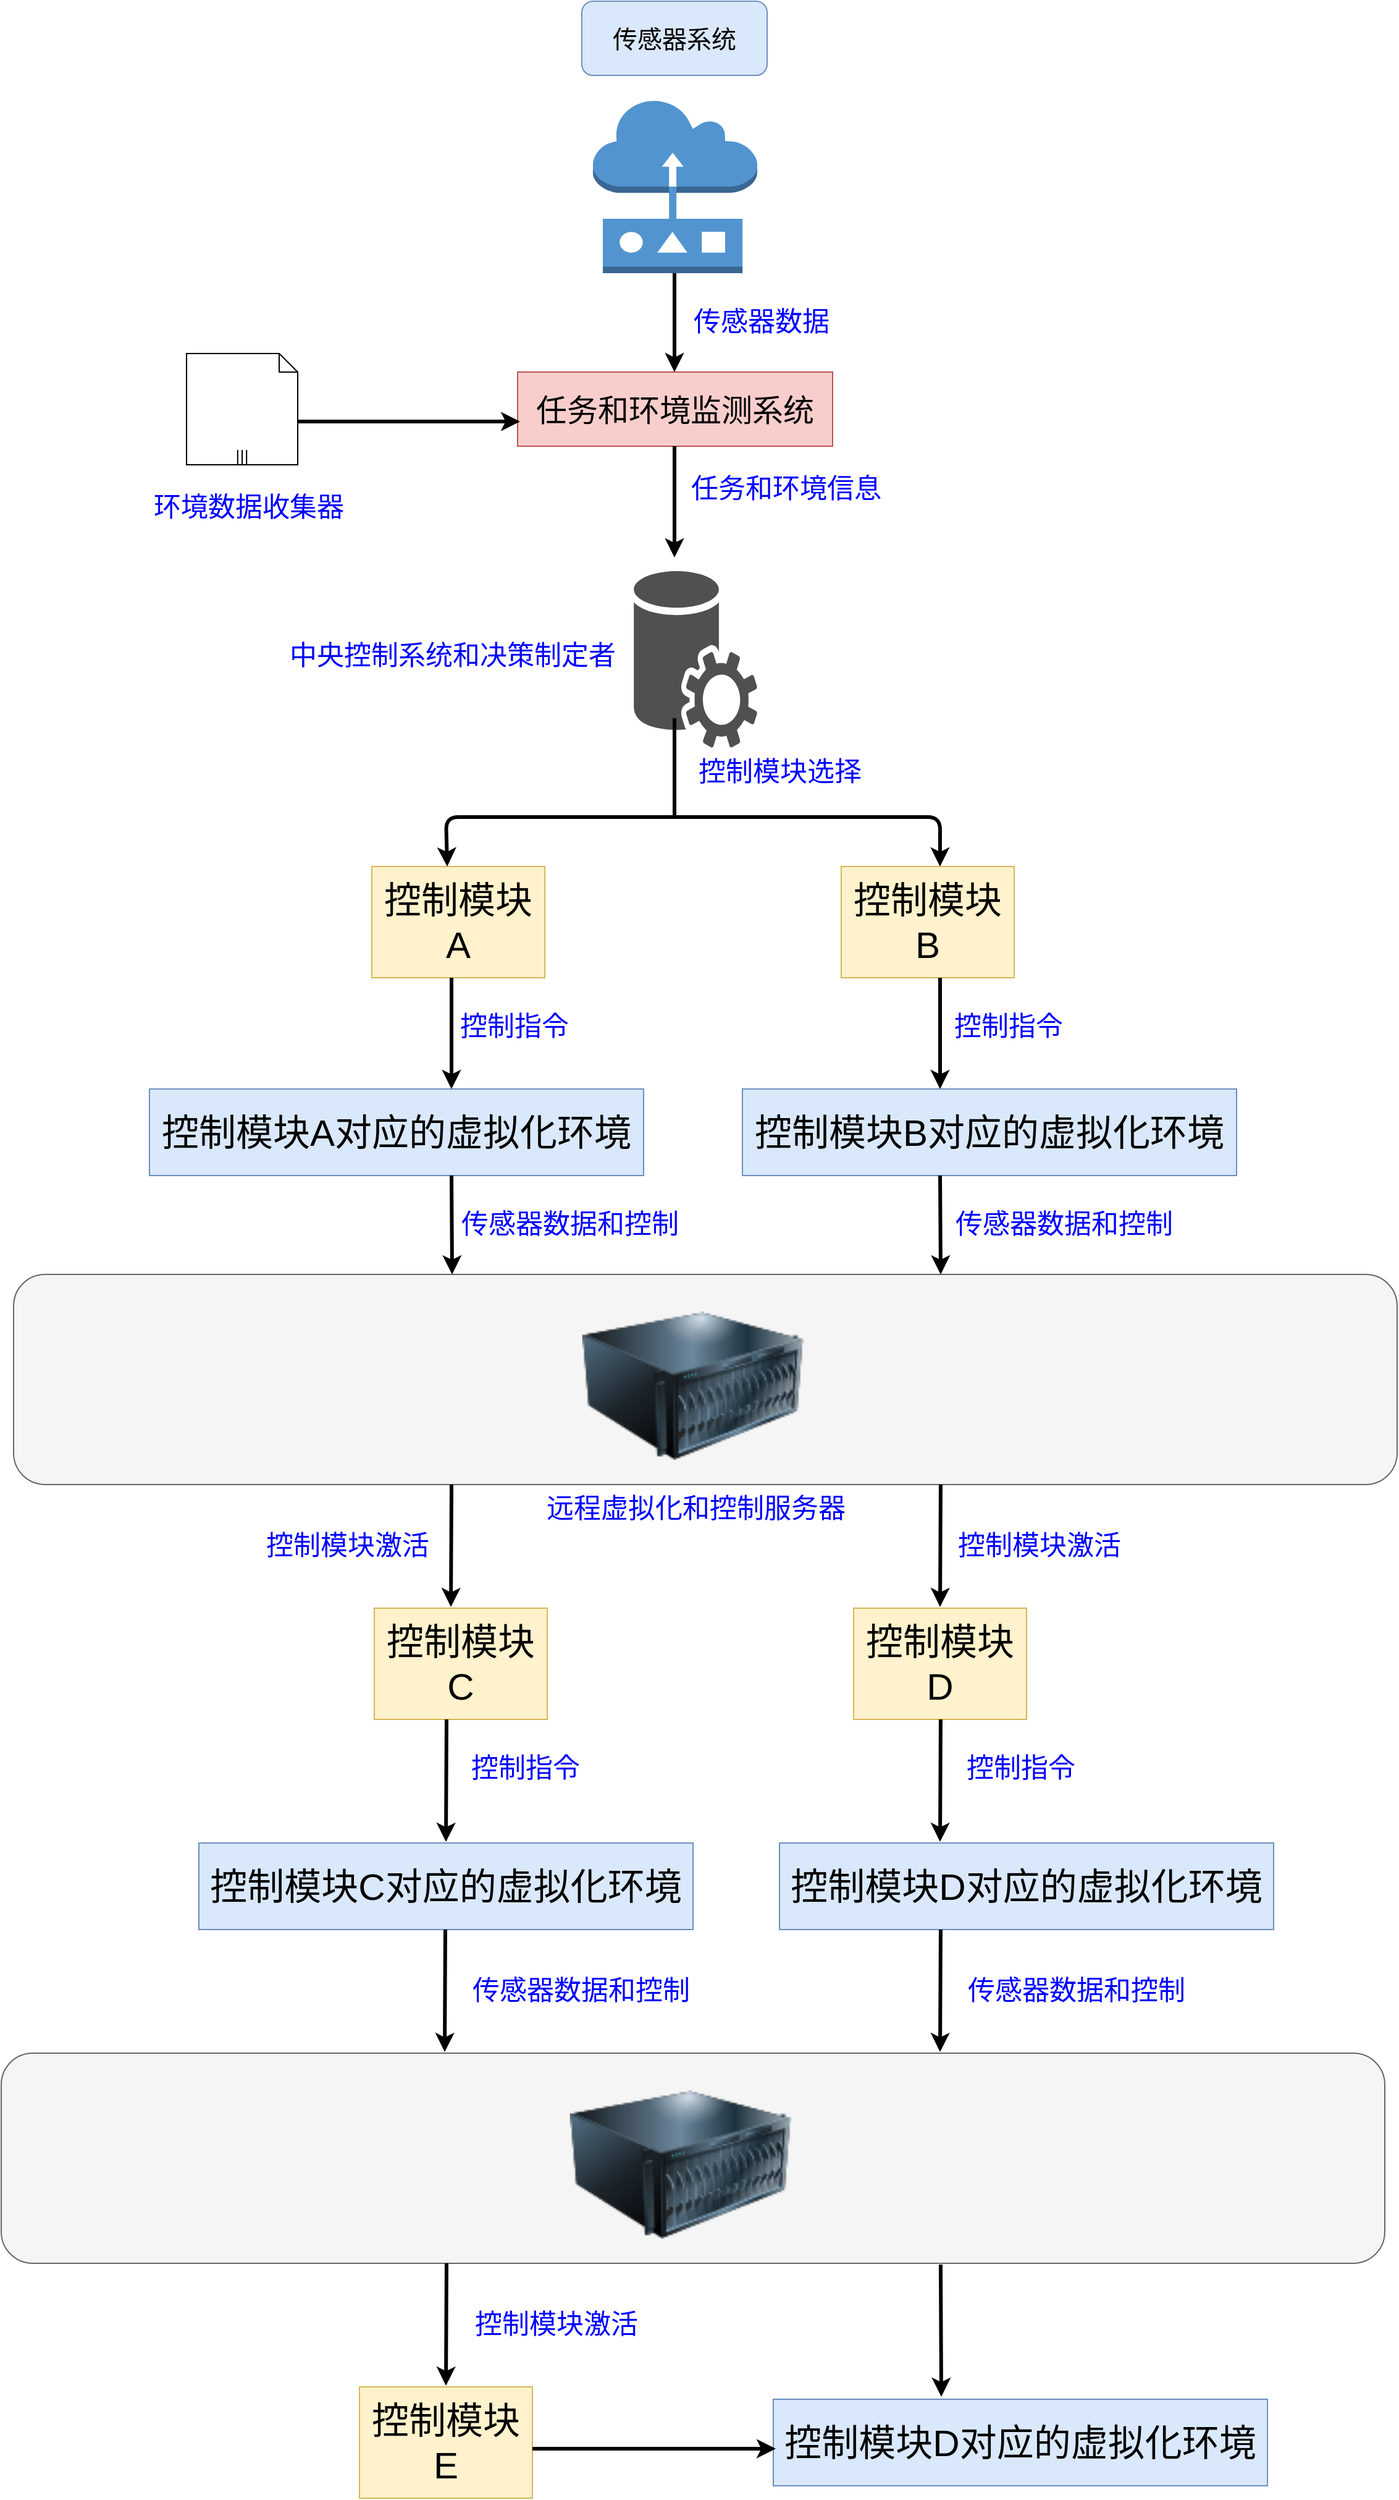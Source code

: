 <mxfile>
    <diagram id="MA2Ll-FECohXOyb0omUf" name="第 1 页">
        <mxGraphModel dx="2236" dy="784" grid="1" gridSize="10" guides="1" tooltips="1" connect="1" arrows="1" fold="1" page="1" pageScale="1" pageWidth="850" pageHeight="1100" math="0" shadow="0">
            <root>
                <mxCell id="0"/>
                <mxCell id="1" parent="0"/>
                <mxCell id="2" value="" style="outlineConnect=0;dashed=0;verticalLabelPosition=bottom;verticalAlign=top;align=center;html=1;shape=mxgraph.aws3.sensor;fillColor=#5294CF;gradientColor=none;" vertex="1" parent="1">
                    <mxGeometry x="359" y="100" width="133" height="140" as="geometry"/>
                </mxCell>
                <mxCell id="3" value="传感器系统" style="rounded=1;whiteSpace=wrap;html=1;shadow=0;glass=0;labelBackgroundColor=none;labelBorderColor=none;sketch=0;fontSize=20;fillColor=#dae8fc;strokeColor=#6c8ebf;" vertex="1" parent="1">
                    <mxGeometry x="350" y="20" width="150" height="60" as="geometry"/>
                </mxCell>
                <mxCell id="4" value="&lt;span style=&quot;font-size: 25px;&quot;&gt;任务和环境监测系统&lt;/span&gt;" style="rounded=0;whiteSpace=wrap;html=1;fillColor=#f8cecc;strokeColor=#b85450;" vertex="1" parent="1">
                    <mxGeometry x="298" y="320" width="255" height="60" as="geometry"/>
                </mxCell>
                <mxCell id="5" value="" style="shape=mxgraph.bpmn.data;labelPosition=center;verticalLabelPosition=bottom;align=center;verticalAlign=top;whiteSpace=wrap;size=15;html=1;bpmnTransferType=none;isCollection=1;" vertex="1" parent="1">
                    <mxGeometry x="30" y="305" width="90" height="90" as="geometry"/>
                </mxCell>
                <mxCell id="6" value="&lt;font color=&quot;#0000ff&quot; style=&quot;font-size: 22px;&quot;&gt;环境数据收集器&lt;br&gt;&lt;/font&gt;" style="text;html=1;align=center;verticalAlign=middle;resizable=0;points=[];autosize=1;strokeColor=none;fillColor=none;rotation=0;" vertex="1" parent="1">
                    <mxGeometry x="-10" y="410" width="180" height="40" as="geometry"/>
                </mxCell>
                <mxCell id="7" value="" style="sketch=0;pointerEvents=1;shadow=0;dashed=0;html=1;strokeColor=none;fillColor=#505050;labelPosition=center;verticalLabelPosition=bottom;verticalAlign=top;outlineConnect=0;align=center;shape=mxgraph.office.services.central_management_service;" vertex="1" parent="1">
                    <mxGeometry x="392" y="480" width="100" height="144" as="geometry"/>
                </mxCell>
                <mxCell id="8" value="&lt;font color=&quot;#0000ff&quot; style=&quot;font-size: 22px;&quot;&gt;中央控制系统和决策制定者&lt;br&gt;&lt;/font&gt;" style="text;html=1;align=center;verticalAlign=middle;resizable=0;points=[];autosize=1;strokeColor=none;fillColor=none;rotation=0;" vertex="1" parent="1">
                    <mxGeometry x="100" y="530" width="290" height="40" as="geometry"/>
                </mxCell>
                <mxCell id="9" value="&lt;font style=&quot;font-size: 30px;&quot;&gt;控制模块A&lt;br&gt;&lt;/font&gt;" style="rounded=0;whiteSpace=wrap;html=1;fillColor=#fff2cc;strokeColor=#d6b656;" vertex="1" parent="1">
                    <mxGeometry x="180" y="720" width="140" height="90" as="geometry"/>
                </mxCell>
                <mxCell id="10" value="&lt;font style=&quot;font-size: 30px;&quot;&gt;控制模块B&lt;br&gt;&lt;/font&gt;" style="rounded=0;whiteSpace=wrap;html=1;fillColor=#fff2cc;strokeColor=#d6b656;" vertex="1" parent="1">
                    <mxGeometry x="560" y="720" width="140" height="90" as="geometry"/>
                </mxCell>
                <mxCell id="11" value="&lt;font style=&quot;font-size: 30px;&quot;&gt;控制模块A对应的虚拟化环境&lt;br&gt;&lt;/font&gt;" style="rounded=0;whiteSpace=wrap;html=1;fillColor=#dae8fc;strokeColor=#6c8ebf;" vertex="1" parent="1">
                    <mxGeometry y="900" width="400" height="70" as="geometry"/>
                </mxCell>
                <mxCell id="15" value="&lt;font color=&quot;#0000ff&quot; style=&quot;font-size: 22px;&quot;&gt;远程虚拟化和控制服务器&lt;br&gt;&lt;/font&gt;" style="text;html=1;align=center;verticalAlign=middle;resizable=0;points=[];autosize=1;strokeColor=none;fillColor=none;rotation=0;" vertex="1" parent="1">
                    <mxGeometry x="307" y="1220" width="270" height="40" as="geometry"/>
                </mxCell>
                <mxCell id="16" value="&lt;font style=&quot;font-size: 30px;&quot;&gt;控制模块C&lt;br&gt;&lt;/font&gt;" style="rounded=0;whiteSpace=wrap;html=1;fillColor=#fff2cc;strokeColor=#d6b656;" vertex="1" parent="1">
                    <mxGeometry x="182" y="1320" width="140" height="90" as="geometry"/>
                </mxCell>
                <mxCell id="17" value="&lt;font style=&quot;font-size: 30px;&quot;&gt;控制模块D&lt;br&gt;&lt;/font&gt;" style="rounded=0;whiteSpace=wrap;html=1;fillColor=#fff2cc;strokeColor=#d6b656;" vertex="1" parent="1">
                    <mxGeometry x="570" y="1320" width="140" height="90" as="geometry"/>
                </mxCell>
                <mxCell id="18" value="" style="endArrow=classic;html=1;strokeWidth=3;" edge="1" parent="1">
                    <mxGeometry width="50" height="50" relative="1" as="geometry">
                        <mxPoint x="425" y="240" as="sourcePoint"/>
                        <mxPoint x="425" y="320" as="targetPoint"/>
                    </mxGeometry>
                </mxCell>
                <mxCell id="19" value="" style="endArrow=classic;html=1;strokeWidth=3;" edge="1" parent="1">
                    <mxGeometry width="50" height="50" relative="1" as="geometry">
                        <mxPoint x="120" y="360" as="sourcePoint"/>
                        <mxPoint x="300" y="360" as="targetPoint"/>
                    </mxGeometry>
                </mxCell>
                <mxCell id="20" value="&lt;font color=&quot;#0000ff&quot; style=&quot;font-size: 22px;&quot;&gt;传感器数据&lt;br&gt;&lt;/font&gt;" style="text;html=1;align=center;verticalAlign=middle;resizable=0;points=[];autosize=1;strokeColor=none;fillColor=none;rotation=0;" vertex="1" parent="1">
                    <mxGeometry x="430" y="260" width="130" height="40" as="geometry"/>
                </mxCell>
                <mxCell id="21" value="" style="endArrow=classic;html=1;strokeWidth=3;" edge="1" parent="1">
                    <mxGeometry width="50" height="50" relative="1" as="geometry">
                        <mxPoint x="425" y="380" as="sourcePoint"/>
                        <mxPoint x="425" y="470" as="targetPoint"/>
                    </mxGeometry>
                </mxCell>
                <mxCell id="22" value="&lt;font color=&quot;#0000ff&quot; style=&quot;font-size: 22px;&quot;&gt;任务和环境信息&lt;br&gt;&lt;/font&gt;" style="text;html=1;align=center;verticalAlign=middle;resizable=0;points=[];autosize=1;strokeColor=none;fillColor=none;rotation=0;" vertex="1" parent="1">
                    <mxGeometry x="425" y="395" width="180" height="40" as="geometry"/>
                </mxCell>
                <mxCell id="24" value="" style="endArrow=none;html=1;strokeWidth=3;" edge="1" parent="1">
                    <mxGeometry width="50" height="50" relative="1" as="geometry">
                        <mxPoint x="425" y="680" as="sourcePoint"/>
                        <mxPoint x="425" y="600" as="targetPoint"/>
                    </mxGeometry>
                </mxCell>
                <mxCell id="25" value="&lt;font color=&quot;#0000ff&quot; style=&quot;font-size: 22px;&quot;&gt;控制模块选择&lt;br&gt;&lt;/font&gt;" style="text;html=1;align=center;verticalAlign=middle;resizable=0;points=[];autosize=1;strokeColor=none;fillColor=none;rotation=0;" vertex="1" parent="1">
                    <mxGeometry x="430" y="624" width="160" height="40" as="geometry"/>
                </mxCell>
                <mxCell id="26" value="" style="endArrow=classic;html=1;strokeWidth=3;entryX=0.571;entryY=0;entryDx=0;entryDy=0;entryPerimeter=0;" edge="1" parent="1" target="10">
                    <mxGeometry width="50" height="50" relative="1" as="geometry">
                        <mxPoint x="425" y="680" as="sourcePoint"/>
                        <mxPoint x="730" y="680" as="targetPoint"/>
                        <Array as="points">
                            <mxPoint x="640" y="680"/>
                        </Array>
                    </mxGeometry>
                </mxCell>
                <mxCell id="27" value="" style="endArrow=classic;html=1;strokeWidth=3;entryX=0.436;entryY=0;entryDx=0;entryDy=0;entryPerimeter=0;" edge="1" parent="1" target="9">
                    <mxGeometry width="50" height="50" relative="1" as="geometry">
                        <mxPoint x="425" y="680" as="sourcePoint"/>
                        <mxPoint x="190" y="680" as="targetPoint"/>
                        <Array as="points">
                            <mxPoint x="240" y="680"/>
                        </Array>
                    </mxGeometry>
                </mxCell>
                <mxCell id="28" value="" style="endArrow=classic;html=1;strokeWidth=3;" edge="1" parent="1">
                    <mxGeometry width="50" height="50" relative="1" as="geometry">
                        <mxPoint x="244.5" y="810" as="sourcePoint"/>
                        <mxPoint x="244.5" y="900" as="targetPoint"/>
                    </mxGeometry>
                </mxCell>
                <mxCell id="29" value="" style="endArrow=classic;html=1;strokeWidth=3;" edge="1" parent="1">
                    <mxGeometry width="50" height="50" relative="1" as="geometry">
                        <mxPoint x="640" y="810" as="sourcePoint"/>
                        <mxPoint x="640" y="900" as="targetPoint"/>
                    </mxGeometry>
                </mxCell>
                <mxCell id="30" value="&lt;font color=&quot;#0000ff&quot; style=&quot;font-size: 22px;&quot;&gt;控制指令&lt;br&gt;&lt;/font&gt;" style="text;html=1;align=center;verticalAlign=middle;resizable=0;points=[];autosize=1;strokeColor=none;fillColor=none;rotation=0;" vertex="1" parent="1">
                    <mxGeometry x="240" y="830" width="110" height="40" as="geometry"/>
                </mxCell>
                <mxCell id="31" value="&lt;font color=&quot;#0000ff&quot; style=&quot;font-size: 22px;&quot;&gt;控制指令&lt;br&gt;&lt;/font&gt;" style="text;html=1;align=center;verticalAlign=middle;resizable=0;points=[];autosize=1;strokeColor=none;fillColor=none;rotation=0;" vertex="1" parent="1">
                    <mxGeometry x="640" y="830" width="110" height="40" as="geometry"/>
                </mxCell>
                <mxCell id="32" value="&lt;font style=&quot;font-size: 30px;&quot;&gt;控制模块B对应的虚拟化环境&lt;br&gt;&lt;/font&gt;" style="rounded=0;whiteSpace=wrap;html=1;fillColor=#dae8fc;strokeColor=#6c8ebf;" vertex="1" parent="1">
                    <mxGeometry x="480" y="900" width="400" height="70" as="geometry"/>
                </mxCell>
                <mxCell id="33" value="" style="rounded=1;whiteSpace=wrap;html=1;fillColor=#f5f5f5;strokeColor=#666666;fontColor=#333333;" vertex="1" parent="1">
                    <mxGeometry x="-110" y="1050" width="1120" height="170" as="geometry"/>
                </mxCell>
                <mxCell id="14" value="" style="image;html=1;image=img/lib/clip_art/computers/Server_128x128.png" vertex="1" parent="1">
                    <mxGeometry x="180" y="1080" width="520" height="120" as="geometry"/>
                </mxCell>
                <mxCell id="34" value="" style="endArrow=classic;html=1;strokeWidth=3;" edge="1" parent="1">
                    <mxGeometry width="50" height="50" relative="1" as="geometry">
                        <mxPoint x="244.5" y="970" as="sourcePoint"/>
                        <mxPoint x="245" y="1050" as="targetPoint"/>
                    </mxGeometry>
                </mxCell>
                <mxCell id="35" value="&lt;font color=&quot;#0000ff&quot; style=&quot;font-size: 22px;&quot;&gt;传感器数据和控制&lt;br&gt;&lt;/font&gt;" style="text;html=1;align=center;verticalAlign=middle;resizable=0;points=[];autosize=1;strokeColor=none;fillColor=none;rotation=0;" vertex="1" parent="1">
                    <mxGeometry x="240" y="990" width="200" height="40" as="geometry"/>
                </mxCell>
                <mxCell id="36" value="" style="endArrow=classic;html=1;strokeWidth=3;" edge="1" parent="1">
                    <mxGeometry width="50" height="50" relative="1" as="geometry">
                        <mxPoint x="640" y="970" as="sourcePoint"/>
                        <mxPoint x="640.5" y="1050" as="targetPoint"/>
                    </mxGeometry>
                </mxCell>
                <mxCell id="37" value="&lt;font color=&quot;#0000ff&quot; style=&quot;font-size: 22px;&quot;&gt;传感器数据和控制&lt;br&gt;&lt;/font&gt;" style="text;html=1;align=center;verticalAlign=middle;resizable=0;points=[];autosize=1;strokeColor=none;fillColor=none;rotation=0;" vertex="1" parent="1">
                    <mxGeometry x="640" y="990" width="200" height="40" as="geometry"/>
                </mxCell>
                <mxCell id="38" value="" style="endArrow=classic;html=1;strokeWidth=3;entryX=0.443;entryY=-0.011;entryDx=0;entryDy=0;entryPerimeter=0;" edge="1" parent="1" target="16">
                    <mxGeometry width="50" height="50" relative="1" as="geometry">
                        <mxPoint x="244.5" y="1220" as="sourcePoint"/>
                        <mxPoint x="245" y="1300" as="targetPoint"/>
                    </mxGeometry>
                </mxCell>
                <mxCell id="39" value="" style="endArrow=classic;html=1;strokeWidth=3;entryX=0.443;entryY=-0.011;entryDx=0;entryDy=0;entryPerimeter=0;" edge="1" parent="1">
                    <mxGeometry width="50" height="50" relative="1" as="geometry">
                        <mxPoint x="640.48" y="1220" as="sourcePoint"/>
                        <mxPoint x="640" y="1319.01" as="targetPoint"/>
                    </mxGeometry>
                </mxCell>
                <mxCell id="40" value="&lt;font color=&quot;#0000ff&quot; style=&quot;font-size: 22px;&quot;&gt;控制模块激活&lt;br&gt;&lt;/font&gt;" style="text;html=1;align=center;verticalAlign=middle;resizable=0;points=[];autosize=1;strokeColor=none;fillColor=none;rotation=0;" vertex="1" parent="1">
                    <mxGeometry x="80" y="1250" width="160" height="40" as="geometry"/>
                </mxCell>
                <mxCell id="42" value="&lt;font color=&quot;#0000ff&quot; style=&quot;font-size: 22px;&quot;&gt;控制模块激活&lt;br&gt;&lt;/font&gt;" style="text;html=1;align=center;verticalAlign=middle;resizable=0;points=[];autosize=1;strokeColor=none;fillColor=none;rotation=0;" vertex="1" parent="1">
                    <mxGeometry x="640" y="1250" width="160" height="40" as="geometry"/>
                </mxCell>
                <mxCell id="43" value="&lt;font style=&quot;font-size: 30px;&quot;&gt;控制模块C对应的虚拟化环境&lt;br&gt;&lt;/font&gt;" style="rounded=0;whiteSpace=wrap;html=1;fillColor=#dae8fc;strokeColor=#6c8ebf;" vertex="1" parent="1">
                    <mxGeometry x="40" y="1510" width="400" height="70" as="geometry"/>
                </mxCell>
                <mxCell id="44" value="&lt;font color=&quot;#0000ff&quot; style=&quot;font-size: 22px;&quot;&gt;控制指令&lt;br&gt;&lt;/font&gt;" style="text;html=1;align=center;verticalAlign=middle;resizable=0;points=[];autosize=1;strokeColor=none;fillColor=none;rotation=0;" vertex="1" parent="1">
                    <mxGeometry x="249" y="1430" width="110" height="40" as="geometry"/>
                </mxCell>
                <mxCell id="45" value="&lt;font color=&quot;#0000ff&quot; style=&quot;font-size: 22px;&quot;&gt;控制指令&lt;br&gt;&lt;/font&gt;" style="text;html=1;align=center;verticalAlign=middle;resizable=0;points=[];autosize=1;strokeColor=none;fillColor=none;rotation=0;" vertex="1" parent="1">
                    <mxGeometry x="650" y="1430" width="110" height="40" as="geometry"/>
                </mxCell>
                <mxCell id="46" value="&lt;font style=&quot;font-size: 30px;&quot;&gt;控制模块D对应的虚拟化环境&lt;br&gt;&lt;/font&gt;" style="rounded=0;whiteSpace=wrap;html=1;fillColor=#dae8fc;strokeColor=#6c8ebf;" vertex="1" parent="1">
                    <mxGeometry x="510" y="1510" width="400" height="70" as="geometry"/>
                </mxCell>
                <mxCell id="47" value="" style="endArrow=classic;html=1;strokeWidth=3;entryX=0.443;entryY=-0.011;entryDx=0;entryDy=0;entryPerimeter=0;" edge="1" parent="1">
                    <mxGeometry width="50" height="50" relative="1" as="geometry">
                        <mxPoint x="240.48" y="1410" as="sourcePoint"/>
                        <mxPoint x="240.0" y="1509.01" as="targetPoint"/>
                    </mxGeometry>
                </mxCell>
                <mxCell id="48" value="" style="endArrow=classic;html=1;strokeWidth=3;entryX=0.443;entryY=-0.011;entryDx=0;entryDy=0;entryPerimeter=0;" edge="1" parent="1">
                    <mxGeometry width="50" height="50" relative="1" as="geometry">
                        <mxPoint x="640.48" y="1410" as="sourcePoint"/>
                        <mxPoint x="640" y="1509.01" as="targetPoint"/>
                    </mxGeometry>
                </mxCell>
                <mxCell id="49" value="" style="endArrow=classic;html=1;strokeWidth=3;entryX=0.443;entryY=-0.011;entryDx=0;entryDy=0;entryPerimeter=0;" edge="1" parent="1">
                    <mxGeometry width="50" height="50" relative="1" as="geometry">
                        <mxPoint x="239.48" y="1580" as="sourcePoint"/>
                        <mxPoint x="239" y="1679.01" as="targetPoint"/>
                    </mxGeometry>
                </mxCell>
                <mxCell id="50" value="" style="endArrow=classic;html=1;strokeWidth=3;entryX=0.443;entryY=-0.011;entryDx=0;entryDy=0;entryPerimeter=0;" edge="1" parent="1">
                    <mxGeometry width="50" height="50" relative="1" as="geometry">
                        <mxPoint x="640.48" y="1580" as="sourcePoint"/>
                        <mxPoint x="640" y="1679.01" as="targetPoint"/>
                    </mxGeometry>
                </mxCell>
                <mxCell id="51" value="&lt;font color=&quot;#0000ff&quot; style=&quot;font-size: 22px;&quot;&gt;传感器数据和控制&lt;br&gt;&lt;/font&gt;" style="text;html=1;align=center;verticalAlign=middle;resizable=0;points=[];autosize=1;strokeColor=none;fillColor=none;rotation=0;" vertex="1" parent="1">
                    <mxGeometry x="650" y="1610" width="200" height="40" as="geometry"/>
                </mxCell>
                <mxCell id="52" value="&lt;font color=&quot;#0000ff&quot; style=&quot;font-size: 22px;&quot;&gt;传感器数据和控制&lt;br&gt;&lt;/font&gt;" style="text;html=1;align=center;verticalAlign=middle;resizable=0;points=[];autosize=1;strokeColor=none;fillColor=none;rotation=0;" vertex="1" parent="1">
                    <mxGeometry x="249" y="1610" width="200" height="40" as="geometry"/>
                </mxCell>
                <mxCell id="53" value="" style="rounded=1;whiteSpace=wrap;html=1;fillColor=#f5f5f5;strokeColor=#666666;fontColor=#333333;" vertex="1" parent="1">
                    <mxGeometry x="-120" y="1680" width="1120" height="170" as="geometry"/>
                </mxCell>
                <mxCell id="54" value="" style="image;html=1;image=img/lib/clip_art/computers/Server_128x128.png" vertex="1" parent="1">
                    <mxGeometry x="170" y="1710" width="520" height="120" as="geometry"/>
                </mxCell>
                <mxCell id="55" value="&lt;font style=&quot;font-size: 30px;&quot;&gt;控制模块E&lt;br&gt;&lt;/font&gt;" style="rounded=0;whiteSpace=wrap;html=1;fillColor=#fff2cc;strokeColor=#d6b656;" vertex="1" parent="1">
                    <mxGeometry x="170" y="1950" width="140" height="90" as="geometry"/>
                </mxCell>
                <mxCell id="56" value="" style="endArrow=classic;html=1;strokeWidth=3;entryX=0.443;entryY=-0.011;entryDx=0;entryDy=0;entryPerimeter=0;" edge="1" parent="1">
                    <mxGeometry width="50" height="50" relative="1" as="geometry">
                        <mxPoint x="240.48" y="1850" as="sourcePoint"/>
                        <mxPoint x="240" y="1949.01" as="targetPoint"/>
                    </mxGeometry>
                </mxCell>
                <mxCell id="57" value="&lt;font color=&quot;#0000ff&quot; style=&quot;font-size: 22px;&quot;&gt;控制模块激活&lt;br&gt;&lt;/font&gt;" style="text;html=1;align=center;verticalAlign=middle;resizable=0;points=[];autosize=1;strokeColor=none;fillColor=none;rotation=0;" vertex="1" parent="1">
                    <mxGeometry x="249" y="1880" width="160" height="40" as="geometry"/>
                </mxCell>
                <mxCell id="58" value="&lt;font style=&quot;font-size: 30px;&quot;&gt;控制模块D对应的虚拟化环境&lt;br&gt;&lt;/font&gt;" style="rounded=0;whiteSpace=wrap;html=1;fillColor=#dae8fc;strokeColor=#6c8ebf;" vertex="1" parent="1">
                    <mxGeometry x="505" y="1960" width="400" height="70" as="geometry"/>
                </mxCell>
                <mxCell id="59" value="" style="endArrow=classic;html=1;strokeWidth=3;entryX=0.34;entryY=-0.029;entryDx=0;entryDy=0;entryPerimeter=0;" edge="1" parent="1" target="58">
                    <mxGeometry width="50" height="50" relative="1" as="geometry">
                        <mxPoint x="640.48" y="1850.99" as="sourcePoint"/>
                        <mxPoint x="640" y="1950.0" as="targetPoint"/>
                    </mxGeometry>
                </mxCell>
                <mxCell id="60" value="" style="endArrow=classic;html=1;strokeWidth=3;" edge="1" parent="1">
                    <mxGeometry width="50" height="50" relative="1" as="geometry">
                        <mxPoint x="310" y="2000" as="sourcePoint"/>
                        <mxPoint x="507" y="2000" as="targetPoint"/>
                    </mxGeometry>
                </mxCell>
            </root>
        </mxGraphModel>
    </diagram>
</mxfile>